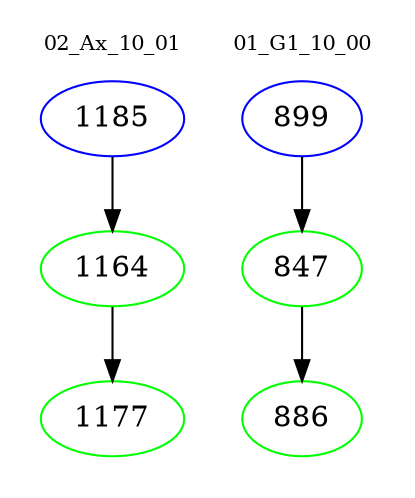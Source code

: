 digraph{
subgraph cluster_0 {
color = white
label = "02_Ax_10_01";
fontsize=10;
T0_1185 [label="1185", color="blue"]
T0_1185 -> T0_1164 [color="black"]
T0_1164 [label="1164", color="green"]
T0_1164 -> T0_1177 [color="black"]
T0_1177 [label="1177", color="green"]
}
subgraph cluster_1 {
color = white
label = "01_G1_10_00";
fontsize=10;
T1_899 [label="899", color="blue"]
T1_899 -> T1_847 [color="black"]
T1_847 [label="847", color="green"]
T1_847 -> T1_886 [color="black"]
T1_886 [label="886", color="green"]
}
}
